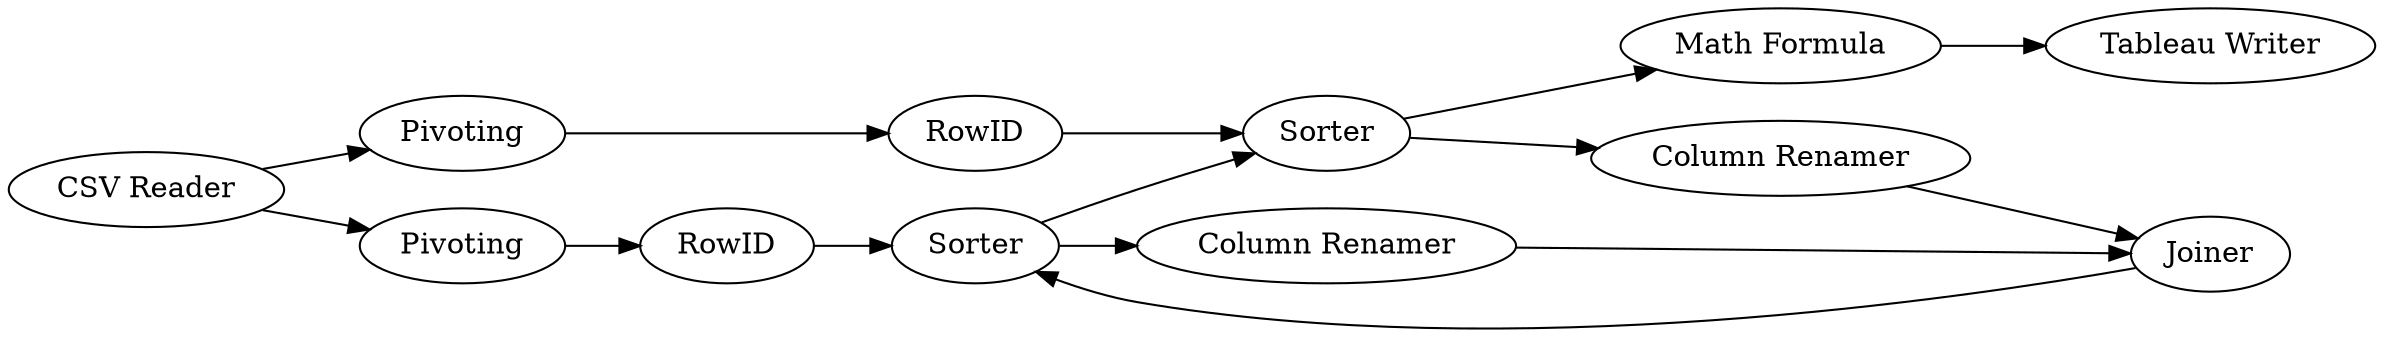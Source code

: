 digraph {
	16 [label="Math Formula"]
	17 [label="Math Formula"]
	18 [label="Math Formula"]
	16 [label=Sorter]
	17 [label=Sorter]
	19 [label=Pivoting]
	20 [label=Pivoting]
	21 [label=RowID]
	22 [label=RowID]
	33 [label="CSV Reader"]
	34 [label="Tableau Writer"]
	35 [label=Joiner]
	36 [label="Column Renamer"]
	37 [label="Column Renamer"]
	16 -> 17
	17 -> 18
	18 -> 34
	16 -> 36
	17 -> 37
	19 -> 22
	20 -> 21
	21 -> 16
	22 -> 17
	33 -> 19
	33 -> 20
	35 -> 16
	36 -> 35
	37 -> 35
	rankdir=LR
}
